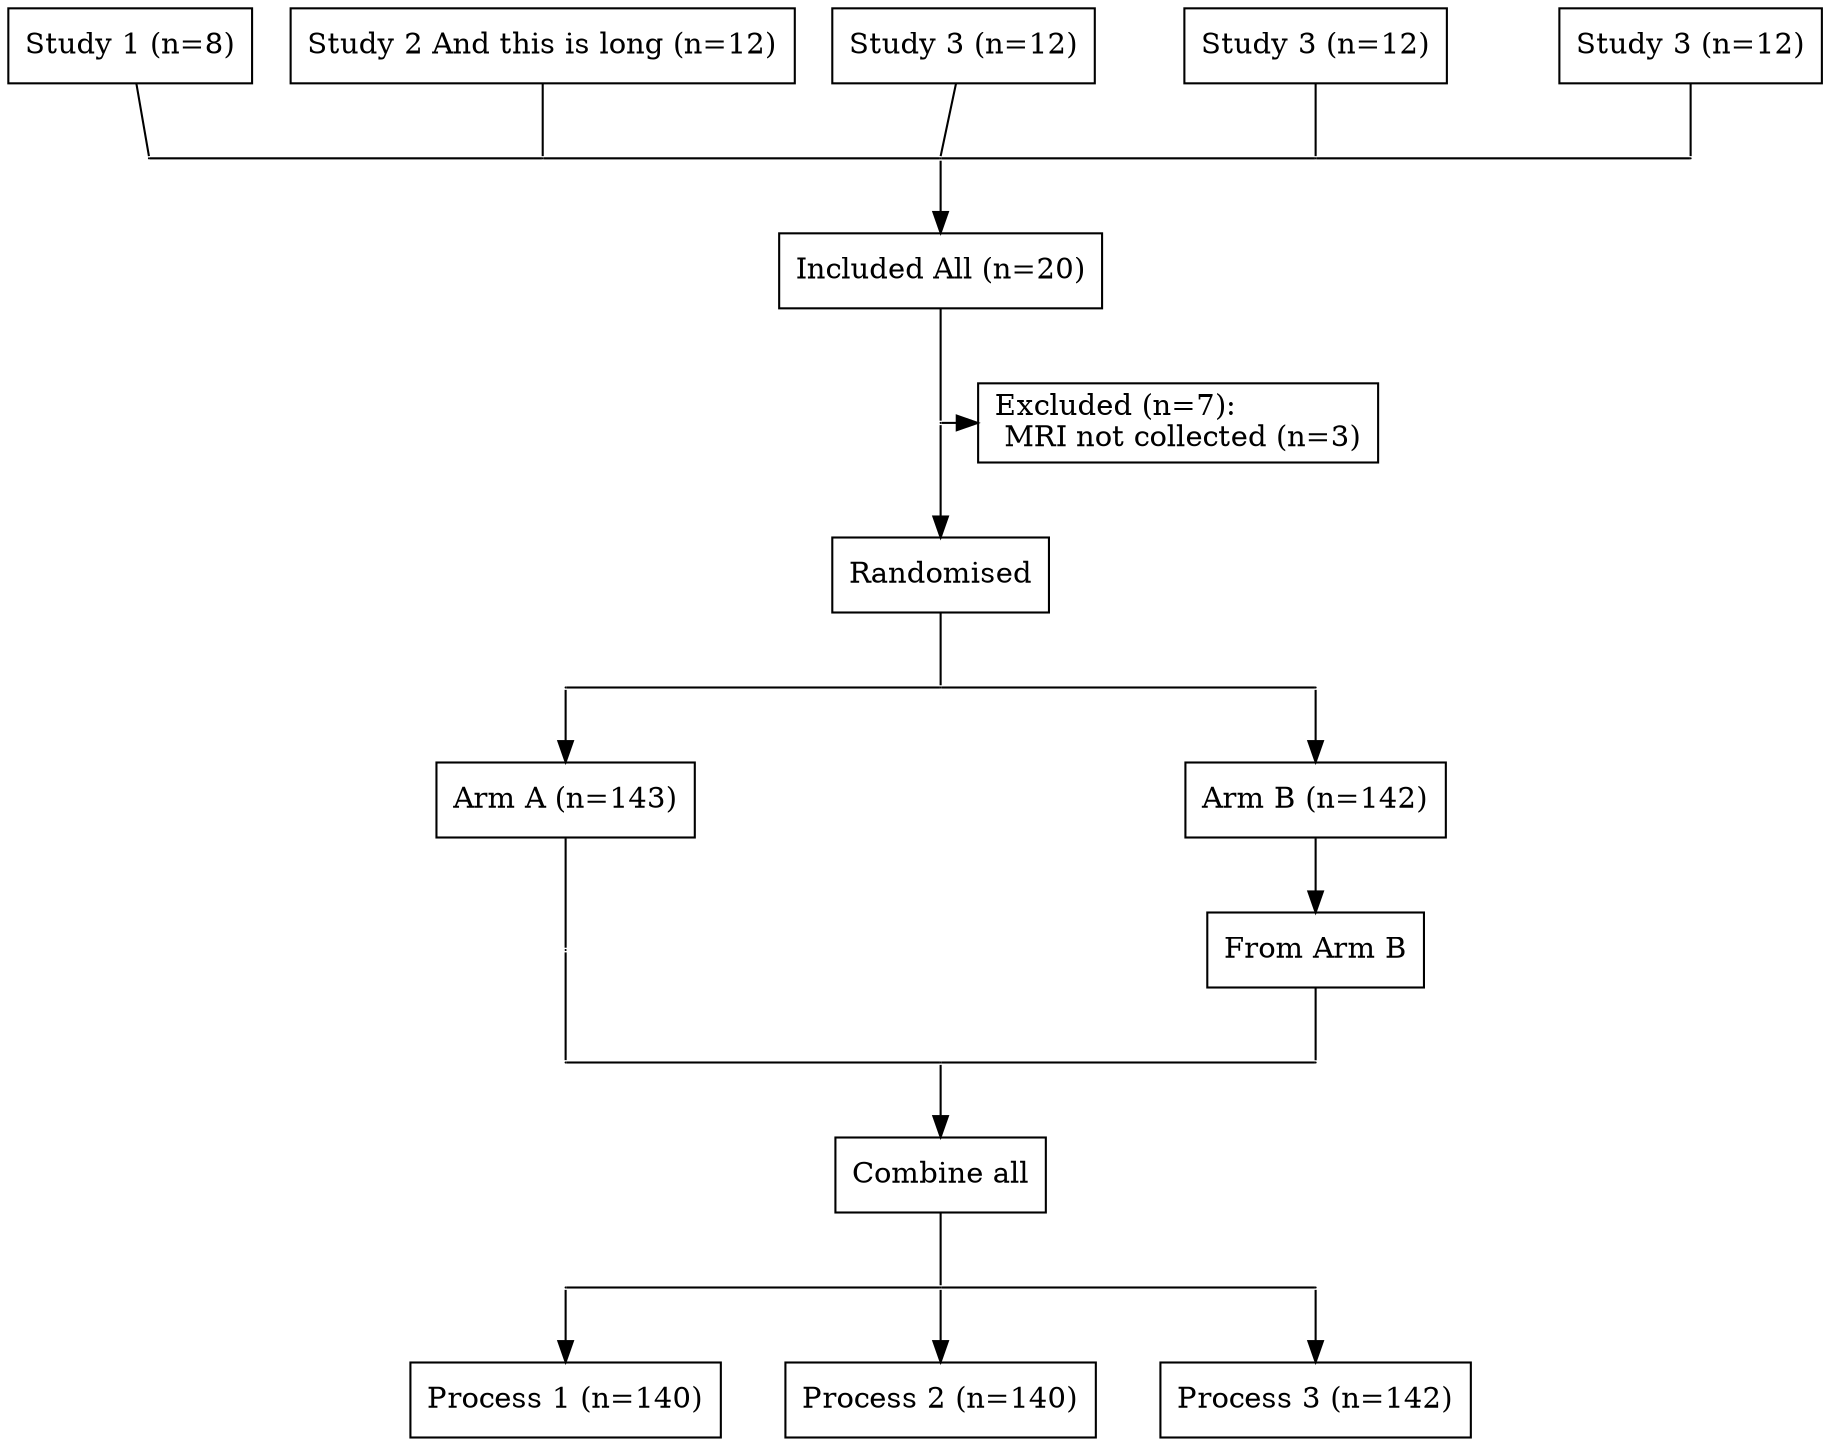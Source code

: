 digraph consort_diagram {
  graph [layout = dot]





# node definitions with substituted label text
  node [shape = rectangle, fillcolor = Biege, style="", fillcolor = "", color = ""]

node1 [label = "Study 1 (n=8)"]
node2 [label = "Study 2 And this is long (n=12)"]
node3 [label = "Study 3 (n=12)"]
node4 [label = "Study 3 (n=12)"]
node5 [label = "Study 3 (n=12)"]
node6 [label = "Included All (n=20)"]
node7 [label = "Excluded (n=7):\l MRI not collected (n=3)\l"]
node8 [label = "Randomised"]
node9 [label = "Arm A (n=143)"]
node10 [label = "Arm B (n=142)"]
node12 [label = "From Arm B"]
node13 [label = "Combine all"]
node14 [label = "Process 1 (n=140)"]
node15 [label = "Process 2 (n=140)"]
node16 [label = "Process 3 (n=142)"]


## Invisible point node for joints

node [shape = point, width = 0]

P1 P2 P3 P4 P5 P6 P7 P8 P9 P10 P11 P12 P13 P14 P15

subgraph {
  rank = same; rankdir = LR; P1; P2; P3; P4; P5;
  }
subgraph {
  rank = same; rankdir = LR; node1; node2; node3; node4; node5;
  }
subgraph {
  rank = same; rankdir = LR; node6;
  }
subgraph {
  rank = same; rankdir = LR; P6; node7;
  }
subgraph {
  rank = same; rankdir = LR; P7; P8; P9;
  }
subgraph {
  rank = same; rankdir = LR; node9; node10;
  }
subgraph {
  rank = same; rankdir = LR; node11; node12;
  }
subgraph {
  rank = same; rankdir = LR; P10; P11; P12;
  }
subgraph {
  rank = same; rankdir = LR; P13; P14; P15;
  }
subgraph {
  rank = same; rankdir = LR; node14; node15; node16;
  }

edge[style=""];

P3 -> node6;
node1 -> P1 [arrowhead = none];
node2 -> P2 [arrowhead = none];
node3 -> P3 [arrowhead = none];
node4 -> P4 [arrowhead = none];
node5 -> P5 [arrowhead = none];
P1 -> P2 -> P3 -> P4 -> P5 [arrowhead = none, minlen = 10];
node6 -> P6 [arrowhead = none];
P6 -> node7;
P6 -> node8;
node8 -> P8 [arrowhead = none];
P7 -> node9;
P9 -> node10;
P7 -> P8 -> P9 [arrowhead = none, minlen = 10];
node9 -> node11 [arrowhead = none];
node10 -> node12;
P11 -> node13;
node11 -> P10 [arrowhead = none];
node12 -> P12 [arrowhead = none];
P10 -> P11 -> P12 [arrowhead = none, minlen = 10];
node13 -> P14 [arrowhead = none];
P13 -> node14;
P14 -> node15;
P15 -> node16;
P13 -> P14 -> P15 [arrowhead = none, minlen = 10];


}
